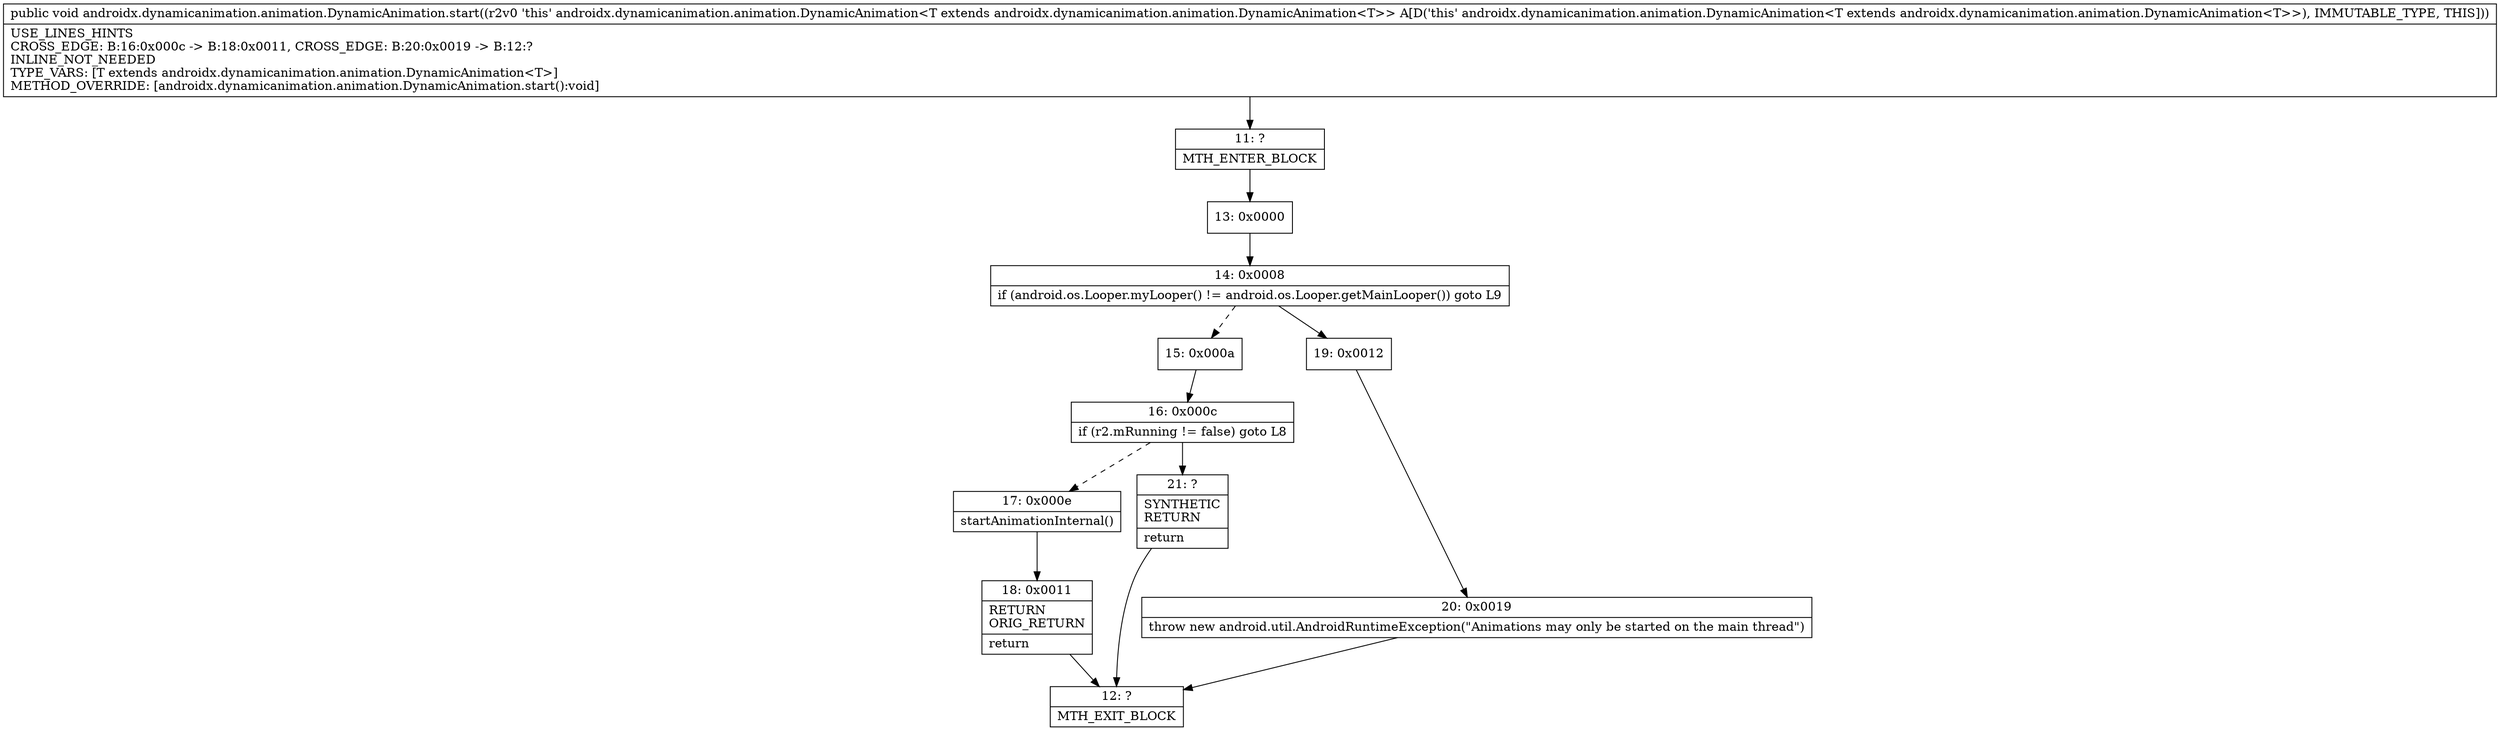 digraph "CFG forandroidx.dynamicanimation.animation.DynamicAnimation.start()V" {
Node_11 [shape=record,label="{11\:\ ?|MTH_ENTER_BLOCK\l}"];
Node_13 [shape=record,label="{13\:\ 0x0000}"];
Node_14 [shape=record,label="{14\:\ 0x0008|if (android.os.Looper.myLooper() != android.os.Looper.getMainLooper()) goto L9\l}"];
Node_15 [shape=record,label="{15\:\ 0x000a}"];
Node_16 [shape=record,label="{16\:\ 0x000c|if (r2.mRunning != false) goto L8\l}"];
Node_17 [shape=record,label="{17\:\ 0x000e|startAnimationInternal()\l}"];
Node_18 [shape=record,label="{18\:\ 0x0011|RETURN\lORIG_RETURN\l|return\l}"];
Node_12 [shape=record,label="{12\:\ ?|MTH_EXIT_BLOCK\l}"];
Node_21 [shape=record,label="{21\:\ ?|SYNTHETIC\lRETURN\l|return\l}"];
Node_19 [shape=record,label="{19\:\ 0x0012}"];
Node_20 [shape=record,label="{20\:\ 0x0019|throw new android.util.AndroidRuntimeException(\"Animations may only be started on the main thread\")\l}"];
MethodNode[shape=record,label="{public void androidx.dynamicanimation.animation.DynamicAnimation.start((r2v0 'this' androidx.dynamicanimation.animation.DynamicAnimation\<T extends androidx.dynamicanimation.animation.DynamicAnimation\<T\>\> A[D('this' androidx.dynamicanimation.animation.DynamicAnimation\<T extends androidx.dynamicanimation.animation.DynamicAnimation\<T\>\>), IMMUTABLE_TYPE, THIS]))  | USE_LINES_HINTS\lCROSS_EDGE: B:16:0x000c \-\> B:18:0x0011, CROSS_EDGE: B:20:0x0019 \-\> B:12:?\lINLINE_NOT_NEEDED\lTYPE_VARS: [T extends androidx.dynamicanimation.animation.DynamicAnimation\<T\>]\lMETHOD_OVERRIDE: [androidx.dynamicanimation.animation.DynamicAnimation.start():void]\l}"];
MethodNode -> Node_11;Node_11 -> Node_13;
Node_13 -> Node_14;
Node_14 -> Node_15[style=dashed];
Node_14 -> Node_19;
Node_15 -> Node_16;
Node_16 -> Node_17[style=dashed];
Node_16 -> Node_21;
Node_17 -> Node_18;
Node_18 -> Node_12;
Node_21 -> Node_12;
Node_19 -> Node_20;
Node_20 -> Node_12;
}

